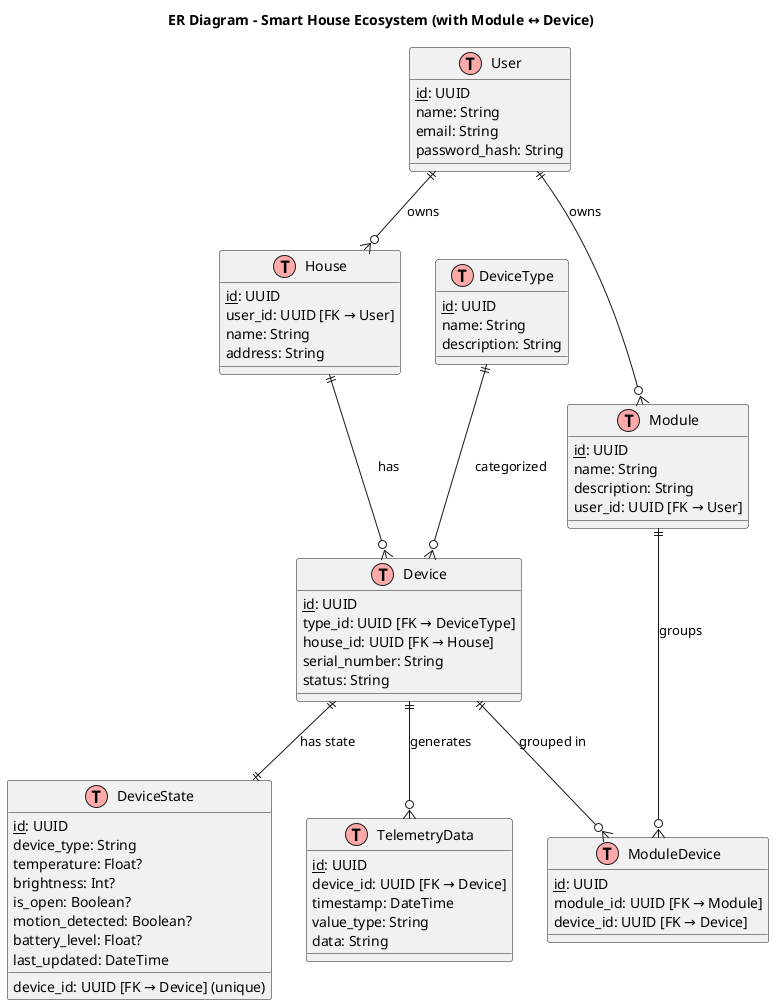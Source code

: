 @startuml
!define table(x) class x << (T,#FFAAAA) >>
!define primary_key(x) <u>x</u>

skinparam backgroundColor transparent
skinparam shadowing false
title ER Diagram – Smart House Ecosystem (with Module ↔ Device)

' Пользователь
table(User) {
  primary_key(id): UUID
  name: String
  email: String
  password_hash: String
}

' Дом
table(House) {
  primary_key(id): UUID
  user_id: UUID [FK → User]
  name: String
  address: String
}

' Тип устройства
table(DeviceType) {
  primary_key(id): UUID
  name: String
  description: String
}

' Устройство
table(Device) {
  primary_key(id): UUID
  type_id: UUID [FK → DeviceType]
  house_id: UUID [FK → House]
  serial_number: String
  status: String
}

' Состояние устройства (гибкая Mongo-схема)
table(DeviceState) {
  primary_key(id): UUID
  device_id: UUID [FK → Device] (unique)
  device_type: String
  temperature: Float?
  brightness: Int?
  is_open: Boolean?
  motion_detected: Boolean?
  battery_level: Float?
  last_updated: DateTime
}

' Телеметрия
table(TelemetryData) {
  primary_key(id): UUID
  device_id: UUID [FK → Device]
  timestamp: DateTime
  value_type: String
  data: String
}

' Модули (группировка или сценарии)
table(Module) {
  primary_key(id): UUID
  name: String
  description: String
  user_id: UUID [FK → User]
}

' Промежуточная таблица для связи Module ↔ Device
table(ModuleDevice) {
  primary_key(id): UUID
  module_id: UUID [FK → Module]
  device_id: UUID [FK → Device]
}

' Связи
User ||--o{ House : owns
House ||--o{ Device : has
DeviceType ||--o{ Device : categorized
Device ||--|| DeviceState : has state
Device ||--o{ TelemetryData : generates
User ||--o{ Module : owns

Module ||--o{ ModuleDevice : groups
Device ||--o{ ModuleDevice : grouped in

@enduml

